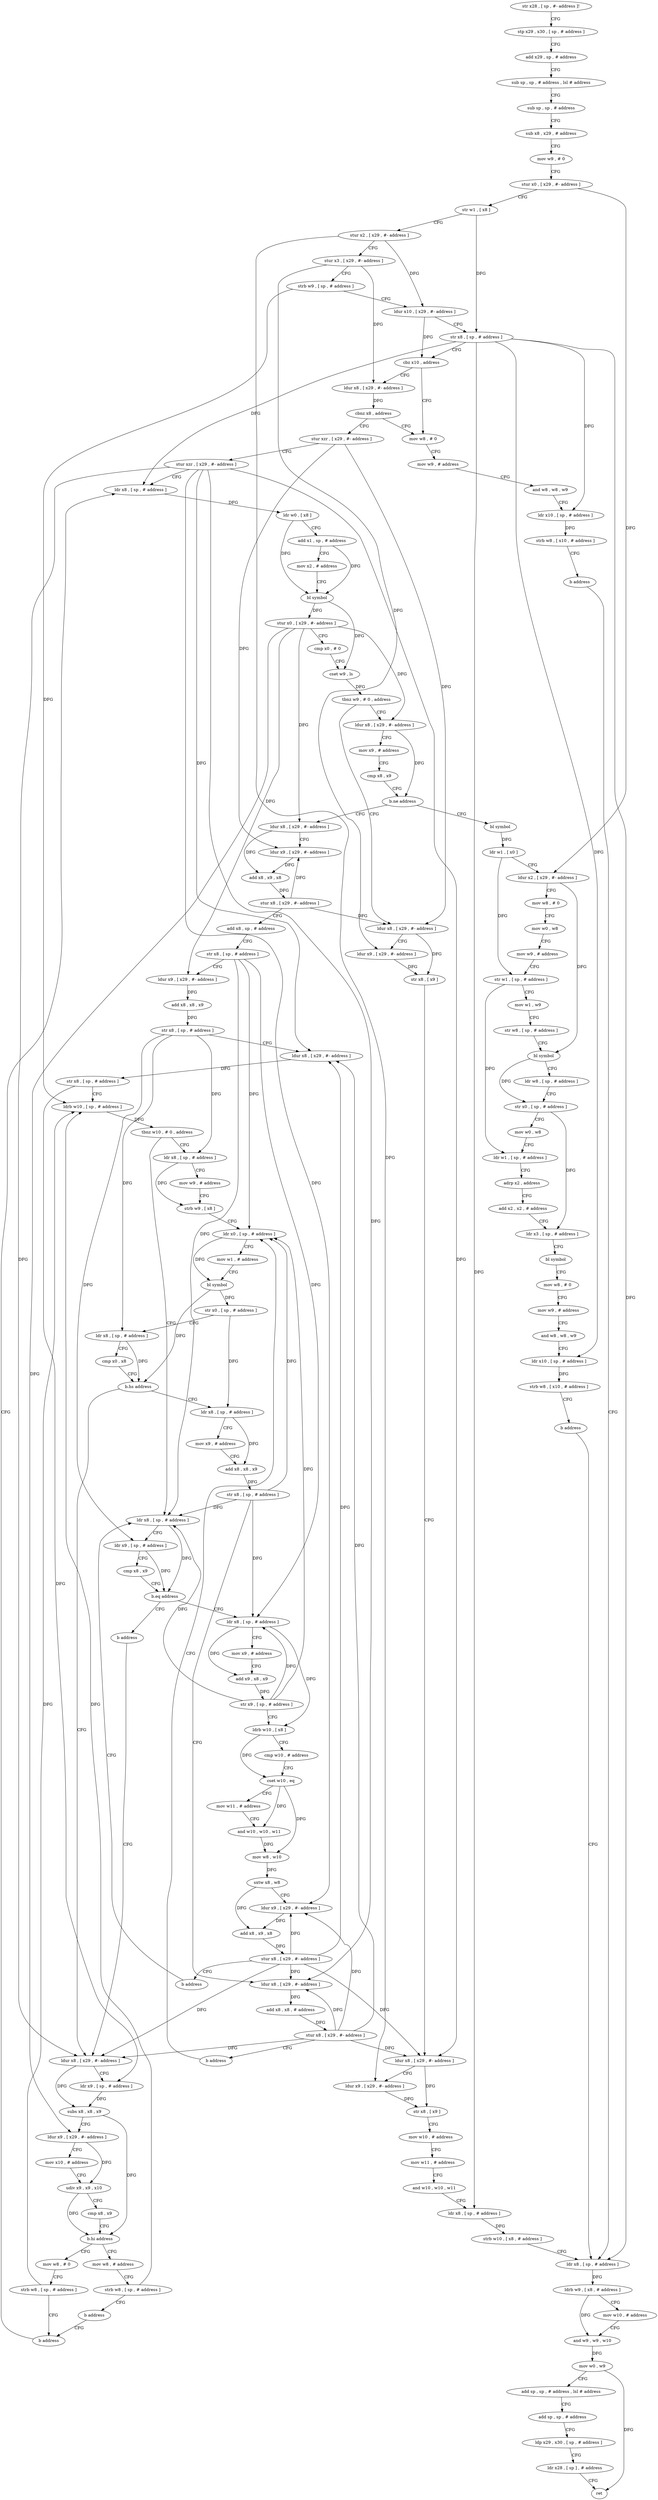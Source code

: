 digraph "func" {
"4210644" [label = "str x28 , [ sp , #- address ]!" ]
"4210648" [label = "stp x29 , x30 , [ sp , # address ]" ]
"4210652" [label = "add x29 , sp , # address" ]
"4210656" [label = "sub sp , sp , # address , lsl # address" ]
"4210660" [label = "sub sp , sp , # address" ]
"4210664" [label = "sub x8 , x29 , # address" ]
"4210668" [label = "mov w9 , # 0" ]
"4210672" [label = "stur x0 , [ x29 , #- address ]" ]
"4210676" [label = "str w1 , [ x8 ]" ]
"4210680" [label = "stur x2 , [ x29 , #- address ]" ]
"4210684" [label = "stur x3 , [ x29 , #- address ]" ]
"4210688" [label = "strb w9 , [ sp , # address ]" ]
"4210692" [label = "ldur x10 , [ x29 , #- address ]" ]
"4210696" [label = "str x8 , [ sp , # address ]" ]
"4210700" [label = "cbz x10 , address" ]
"4210712" [label = "mov w8 , # 0" ]
"4210704" [label = "ldur x8 , [ x29 , #- address ]" ]
"4210716" [label = "mov w9 , # address" ]
"4210720" [label = "and w8 , w8 , w9" ]
"4210724" [label = "ldr x10 , [ sp , # address ]" ]
"4210728" [label = "strb w8 , [ x10 , # address ]" ]
"4210732" [label = "b address" ]
"4211196" [label = "ldr x8 , [ sp , # address ]" ]
"4210708" [label = "cbnz x8 , address" ]
"4210736" [label = "stur xzr , [ x29 , #- address ]" ]
"4211200" [label = "ldrb w9 , [ x8 , # address ]" ]
"4211204" [label = "mov w10 , # address" ]
"4211208" [label = "and w9 , w9 , w10" ]
"4211212" [label = "mov w0 , w9" ]
"4211216" [label = "add sp , sp , # address , lsl # address" ]
"4211220" [label = "add sp , sp , # address" ]
"4211224" [label = "ldp x29 , x30 , [ sp , # address ]" ]
"4211228" [label = "ldr x28 , [ sp ] , # address" ]
"4211232" [label = "ret" ]
"4210740" [label = "stur xzr , [ x29 , #- address ]" ]
"4210744" [label = "ldr x8 , [ sp , # address ]" ]
"4211152" [label = "ldur x8 , [ x29 , #- address ]" ]
"4211156" [label = "ldur x9 , [ x29 , #- address ]" ]
"4211160" [label = "str x8 , [ x9 ]" ]
"4211164" [label = "ldur x8 , [ x29 , #- address ]" ]
"4211168" [label = "ldur x9 , [ x29 , #- address ]" ]
"4211172" [label = "str x8 , [ x9 ]" ]
"4211176" [label = "mov w10 , # address" ]
"4211180" [label = "mov w11 , # address" ]
"4211184" [label = "and w10 , w10 , w11" ]
"4211188" [label = "ldr x8 , [ sp , # address ]" ]
"4211192" [label = "strb w10 , [ x8 , # address ]" ]
"4210780" [label = "ldur x8 , [ x29 , #- address ]" ]
"4210784" [label = "mov x9 , # address" ]
"4210788" [label = "cmp x8 , x9" ]
"4210792" [label = "b.ne address" ]
"4210892" [label = "ldur x8 , [ x29 , #- address ]" ]
"4210796" [label = "bl symbol" ]
"4210896" [label = "ldur x9 , [ x29 , #- address ]" ]
"4210900" [label = "add x8 , x9 , x8" ]
"4210904" [label = "stur x8 , [ x29 , #- address ]" ]
"4210908" [label = "add x8 , sp , # address" ]
"4210912" [label = "str x8 , [ sp , # address ]" ]
"4210916" [label = "ldur x9 , [ x29 , #- address ]" ]
"4210920" [label = "add x8 , x8 , x9" ]
"4210924" [label = "str x8 , [ sp , # address ]" ]
"4210928" [label = "ldur x8 , [ x29 , #- address ]" ]
"4210932" [label = "str x8 , [ sp , # address ]" ]
"4210936" [label = "ldrb w10 , [ sp , # address ]" ]
"4210940" [label = "tbnz w10 , # 0 , address" ]
"4211024" [label = "ldr x8 , [ sp , # address ]" ]
"4210944" [label = "ldr x8 , [ sp , # address ]" ]
"4210800" [label = "ldr w1 , [ x0 ]" ]
"4210804" [label = "ldur x2 , [ x29 , #- address ]" ]
"4210808" [label = "mov w8 , # 0" ]
"4210812" [label = "mov w0 , w8" ]
"4210816" [label = "mov w9 , # address" ]
"4210820" [label = "str w1 , [ sp , # address ]" ]
"4210824" [label = "mov w1 , w9" ]
"4210828" [label = "str w8 , [ sp , # address ]" ]
"4210832" [label = "bl symbol" ]
"4210836" [label = "ldr w8 , [ sp , # address ]" ]
"4210840" [label = "str x0 , [ sp , # address ]" ]
"4210844" [label = "mov w0 , w8" ]
"4210848" [label = "ldr w1 , [ sp , # address ]" ]
"4210852" [label = "adrp x2 , address" ]
"4210856" [label = "add x2 , x2 , # address" ]
"4210860" [label = "ldr x3 , [ sp , # address ]" ]
"4210864" [label = "bl symbol" ]
"4210868" [label = "mov w8 , # 0" ]
"4210872" [label = "mov w9 , # address" ]
"4210876" [label = "and w8 , w8 , w9" ]
"4210880" [label = "ldr x10 , [ sp , # address ]" ]
"4210884" [label = "strb w8 , [ x10 , # address ]" ]
"4210888" [label = "b address" ]
"4211028" [label = "mov w9 , # address" ]
"4211032" [label = "strb w9 , [ x8 ]" ]
"4211036" [label = "ldr x0 , [ sp , # address ]" ]
"4210948" [label = "ldr x9 , [ sp , # address ]" ]
"4210952" [label = "cmp x8 , x9" ]
"4210956" [label = "b.eq address" ]
"4211020" [label = "b address" ]
"4210960" [label = "ldr x8 , [ sp , # address ]" ]
"4211096" [label = "ldur x8 , [ x29 , #- address ]" ]
"4211100" [label = "ldr x9 , [ sp , # address ]" ]
"4211104" [label = "subs x8 , x8 , x9" ]
"4211108" [label = "ldur x9 , [ x29 , #- address ]" ]
"4211112" [label = "mov x10 , # address" ]
"4211116" [label = "udiv x9 , x9 , x10" ]
"4211120" [label = "cmp x8 , x9" ]
"4211124" [label = "b.hi address" ]
"4211140" [label = "mov w8 , # 0" ]
"4211128" [label = "mov w8 , # address" ]
"4211064" [label = "ldr x8 , [ sp , # address ]" ]
"4211068" [label = "mov x9 , # address" ]
"4211072" [label = "add x8 , x8 , x9" ]
"4211076" [label = "str x8 , [ sp , # address ]" ]
"4211080" [label = "ldur x8 , [ x29 , #- address ]" ]
"4211084" [label = "add x8 , x8 , # address" ]
"4211088" [label = "stur x8 , [ x29 , #- address ]" ]
"4211092" [label = "b address" ]
"4210964" [label = "mov x9 , # address" ]
"4210968" [label = "add x9 , x8 , x9" ]
"4210972" [label = "str x9 , [ sp , # address ]" ]
"4210976" [label = "ldrb w10 , [ x8 ]" ]
"4210980" [label = "cmp w10 , # address" ]
"4210984" [label = "cset w10 , eq" ]
"4210988" [label = "mov w11 , # address" ]
"4210992" [label = "and w10 , w10 , w11" ]
"4210996" [label = "mov w8 , w10" ]
"4211000" [label = "sxtw x8 , w8" ]
"4211004" [label = "ldur x9 , [ x29 , #- address ]" ]
"4211008" [label = "add x8 , x9 , x8" ]
"4211012" [label = "stur x8 , [ x29 , #- address ]" ]
"4211016" [label = "b address" ]
"4211144" [label = "strb w8 , [ sp , # address ]" ]
"4211148" [label = "b address" ]
"4211132" [label = "strb w8 , [ sp , # address ]" ]
"4211136" [label = "b address" ]
"4211040" [label = "mov w1 , # address" ]
"4211044" [label = "bl symbol" ]
"4211048" [label = "str x0 , [ sp , # address ]" ]
"4211052" [label = "ldr x8 , [ sp , # address ]" ]
"4211056" [label = "cmp x0 , x8" ]
"4211060" [label = "b.hs address" ]
"4210748" [label = "ldr w0 , [ x8 ]" ]
"4210752" [label = "add x1 , sp , # address" ]
"4210756" [label = "mov x2 , # address" ]
"4210760" [label = "bl symbol" ]
"4210764" [label = "stur x0 , [ x29 , #- address ]" ]
"4210768" [label = "cmp x0 , # 0" ]
"4210772" [label = "cset w9 , ls" ]
"4210776" [label = "tbnz w9 , # 0 , address" ]
"4210644" -> "4210648" [ label = "CFG" ]
"4210648" -> "4210652" [ label = "CFG" ]
"4210652" -> "4210656" [ label = "CFG" ]
"4210656" -> "4210660" [ label = "CFG" ]
"4210660" -> "4210664" [ label = "CFG" ]
"4210664" -> "4210668" [ label = "CFG" ]
"4210668" -> "4210672" [ label = "CFG" ]
"4210672" -> "4210676" [ label = "CFG" ]
"4210672" -> "4210804" [ label = "DFG" ]
"4210676" -> "4210680" [ label = "CFG" ]
"4210676" -> "4210696" [ label = "DFG" ]
"4210680" -> "4210684" [ label = "CFG" ]
"4210680" -> "4210692" [ label = "DFG" ]
"4210680" -> "4211168" [ label = "DFG" ]
"4210684" -> "4210688" [ label = "CFG" ]
"4210684" -> "4210704" [ label = "DFG" ]
"4210684" -> "4211156" [ label = "DFG" ]
"4210688" -> "4210692" [ label = "CFG" ]
"4210688" -> "4210936" [ label = "DFG" ]
"4210692" -> "4210696" [ label = "CFG" ]
"4210692" -> "4210700" [ label = "DFG" ]
"4210696" -> "4210700" [ label = "CFG" ]
"4210696" -> "4210724" [ label = "DFG" ]
"4210696" -> "4211196" [ label = "DFG" ]
"4210696" -> "4210744" [ label = "DFG" ]
"4210696" -> "4211188" [ label = "DFG" ]
"4210696" -> "4210880" [ label = "DFG" ]
"4210700" -> "4210712" [ label = "CFG" ]
"4210700" -> "4210704" [ label = "CFG" ]
"4210712" -> "4210716" [ label = "CFG" ]
"4210704" -> "4210708" [ label = "DFG" ]
"4210716" -> "4210720" [ label = "CFG" ]
"4210720" -> "4210724" [ label = "CFG" ]
"4210724" -> "4210728" [ label = "DFG" ]
"4210728" -> "4210732" [ label = "CFG" ]
"4210732" -> "4211196" [ label = "CFG" ]
"4211196" -> "4211200" [ label = "DFG" ]
"4210708" -> "4210736" [ label = "CFG" ]
"4210708" -> "4210712" [ label = "CFG" ]
"4210736" -> "4210740" [ label = "CFG" ]
"4210736" -> "4211152" [ label = "DFG" ]
"4210736" -> "4210896" [ label = "DFG" ]
"4211200" -> "4211204" [ label = "CFG" ]
"4211200" -> "4211208" [ label = "DFG" ]
"4211204" -> "4211208" [ label = "CFG" ]
"4211208" -> "4211212" [ label = "DFG" ]
"4211212" -> "4211216" [ label = "CFG" ]
"4211212" -> "4211232" [ label = "DFG" ]
"4211216" -> "4211220" [ label = "CFG" ]
"4211220" -> "4211224" [ label = "CFG" ]
"4211224" -> "4211228" [ label = "CFG" ]
"4211228" -> "4211232" [ label = "CFG" ]
"4210740" -> "4210744" [ label = "CFG" ]
"4210740" -> "4211164" [ label = "DFG" ]
"4210740" -> "4210928" [ label = "DFG" ]
"4210740" -> "4211096" [ label = "DFG" ]
"4210740" -> "4211080" [ label = "DFG" ]
"4210740" -> "4211004" [ label = "DFG" ]
"4210744" -> "4210748" [ label = "DFG" ]
"4211152" -> "4211156" [ label = "CFG" ]
"4211152" -> "4211160" [ label = "DFG" ]
"4211156" -> "4211160" [ label = "DFG" ]
"4211160" -> "4211164" [ label = "CFG" ]
"4211164" -> "4211168" [ label = "CFG" ]
"4211164" -> "4211172" [ label = "DFG" ]
"4211168" -> "4211172" [ label = "DFG" ]
"4211172" -> "4211176" [ label = "CFG" ]
"4211176" -> "4211180" [ label = "CFG" ]
"4211180" -> "4211184" [ label = "CFG" ]
"4211184" -> "4211188" [ label = "CFG" ]
"4211188" -> "4211192" [ label = "DFG" ]
"4211192" -> "4211196" [ label = "CFG" ]
"4210780" -> "4210784" [ label = "CFG" ]
"4210780" -> "4210792" [ label = "DFG" ]
"4210784" -> "4210788" [ label = "CFG" ]
"4210788" -> "4210792" [ label = "CFG" ]
"4210792" -> "4210892" [ label = "CFG" ]
"4210792" -> "4210796" [ label = "CFG" ]
"4210892" -> "4210896" [ label = "CFG" ]
"4210892" -> "4210900" [ label = "DFG" ]
"4210796" -> "4210800" [ label = "DFG" ]
"4210896" -> "4210900" [ label = "DFG" ]
"4210900" -> "4210904" [ label = "DFG" ]
"4210904" -> "4210908" [ label = "CFG" ]
"4210904" -> "4211152" [ label = "DFG" ]
"4210904" -> "4210896" [ label = "DFG" ]
"4210908" -> "4210912" [ label = "CFG" ]
"4210912" -> "4210916" [ label = "CFG" ]
"4210912" -> "4210944" [ label = "DFG" ]
"4210912" -> "4211036" [ label = "DFG" ]
"4210912" -> "4210960" [ label = "DFG" ]
"4210916" -> "4210920" [ label = "DFG" ]
"4210920" -> "4210924" [ label = "DFG" ]
"4210924" -> "4210928" [ label = "CFG" ]
"4210924" -> "4211024" [ label = "DFG" ]
"4210924" -> "4210948" [ label = "DFG" ]
"4210924" -> "4211052" [ label = "DFG" ]
"4210928" -> "4210932" [ label = "DFG" ]
"4210932" -> "4210936" [ label = "CFG" ]
"4210932" -> "4211100" [ label = "DFG" ]
"4210936" -> "4210940" [ label = "DFG" ]
"4210940" -> "4211024" [ label = "CFG" ]
"4210940" -> "4210944" [ label = "CFG" ]
"4211024" -> "4211028" [ label = "CFG" ]
"4211024" -> "4211032" [ label = "DFG" ]
"4210944" -> "4210948" [ label = "CFG" ]
"4210944" -> "4210956" [ label = "DFG" ]
"4210800" -> "4210804" [ label = "CFG" ]
"4210800" -> "4210820" [ label = "DFG" ]
"4210804" -> "4210808" [ label = "CFG" ]
"4210804" -> "4210832" [ label = "DFG" ]
"4210808" -> "4210812" [ label = "CFG" ]
"4210812" -> "4210816" [ label = "CFG" ]
"4210816" -> "4210820" [ label = "CFG" ]
"4210820" -> "4210824" [ label = "CFG" ]
"4210820" -> "4210848" [ label = "DFG" ]
"4210824" -> "4210828" [ label = "CFG" ]
"4210828" -> "4210832" [ label = "CFG" ]
"4210832" -> "4210836" [ label = "CFG" ]
"4210832" -> "4210840" [ label = "DFG" ]
"4210836" -> "4210840" [ label = "CFG" ]
"4210840" -> "4210844" [ label = "CFG" ]
"4210840" -> "4210860" [ label = "DFG" ]
"4210844" -> "4210848" [ label = "CFG" ]
"4210848" -> "4210852" [ label = "CFG" ]
"4210852" -> "4210856" [ label = "CFG" ]
"4210856" -> "4210860" [ label = "CFG" ]
"4210860" -> "4210864" [ label = "CFG" ]
"4210864" -> "4210868" [ label = "CFG" ]
"4210868" -> "4210872" [ label = "CFG" ]
"4210872" -> "4210876" [ label = "CFG" ]
"4210876" -> "4210880" [ label = "CFG" ]
"4210880" -> "4210884" [ label = "DFG" ]
"4210884" -> "4210888" [ label = "CFG" ]
"4210888" -> "4211196" [ label = "CFG" ]
"4211028" -> "4211032" [ label = "CFG" ]
"4211032" -> "4211036" [ label = "CFG" ]
"4211036" -> "4211040" [ label = "CFG" ]
"4211036" -> "4211044" [ label = "DFG" ]
"4210948" -> "4210952" [ label = "CFG" ]
"4210948" -> "4210956" [ label = "DFG" ]
"4210952" -> "4210956" [ label = "CFG" ]
"4210956" -> "4211020" [ label = "CFG" ]
"4210956" -> "4210960" [ label = "CFG" ]
"4211020" -> "4211096" [ label = "CFG" ]
"4210960" -> "4210964" [ label = "CFG" ]
"4210960" -> "4210968" [ label = "DFG" ]
"4210960" -> "4210976" [ label = "DFG" ]
"4211096" -> "4211100" [ label = "CFG" ]
"4211096" -> "4211104" [ label = "DFG" ]
"4211100" -> "4211104" [ label = "DFG" ]
"4211104" -> "4211108" [ label = "CFG" ]
"4211104" -> "4211124" [ label = "DFG" ]
"4211108" -> "4211112" [ label = "CFG" ]
"4211108" -> "4211116" [ label = "DFG" ]
"4211112" -> "4211116" [ label = "CFG" ]
"4211116" -> "4211120" [ label = "CFG" ]
"4211116" -> "4211124" [ label = "DFG" ]
"4211120" -> "4211124" [ label = "CFG" ]
"4211124" -> "4211140" [ label = "CFG" ]
"4211124" -> "4211128" [ label = "CFG" ]
"4211140" -> "4211144" [ label = "CFG" ]
"4211128" -> "4211132" [ label = "CFG" ]
"4211064" -> "4211068" [ label = "CFG" ]
"4211064" -> "4211072" [ label = "DFG" ]
"4211068" -> "4211072" [ label = "CFG" ]
"4211072" -> "4211076" [ label = "DFG" ]
"4211076" -> "4211080" [ label = "CFG" ]
"4211076" -> "4210944" [ label = "DFG" ]
"4211076" -> "4211036" [ label = "DFG" ]
"4211076" -> "4210960" [ label = "DFG" ]
"4211080" -> "4211084" [ label = "DFG" ]
"4211084" -> "4211088" [ label = "DFG" ]
"4211088" -> "4211092" [ label = "CFG" ]
"4211088" -> "4211164" [ label = "DFG" ]
"4211088" -> "4210928" [ label = "DFG" ]
"4211088" -> "4211096" [ label = "DFG" ]
"4211088" -> "4211080" [ label = "DFG" ]
"4211088" -> "4211004" [ label = "DFG" ]
"4211092" -> "4211036" [ label = "CFG" ]
"4210964" -> "4210968" [ label = "CFG" ]
"4210968" -> "4210972" [ label = "DFG" ]
"4210972" -> "4210976" [ label = "CFG" ]
"4210972" -> "4210944" [ label = "DFG" ]
"4210972" -> "4211036" [ label = "DFG" ]
"4210972" -> "4210960" [ label = "DFG" ]
"4210976" -> "4210980" [ label = "CFG" ]
"4210976" -> "4210984" [ label = "DFG" ]
"4210980" -> "4210984" [ label = "CFG" ]
"4210984" -> "4210988" [ label = "CFG" ]
"4210984" -> "4210992" [ label = "DFG" ]
"4210984" -> "4210996" [ label = "DFG" ]
"4210988" -> "4210992" [ label = "CFG" ]
"4210992" -> "4210996" [ label = "DFG" ]
"4210996" -> "4211000" [ label = "DFG" ]
"4211000" -> "4211004" [ label = "CFG" ]
"4211000" -> "4211008" [ label = "DFG" ]
"4211004" -> "4211008" [ label = "DFG" ]
"4211008" -> "4211012" [ label = "DFG" ]
"4211012" -> "4211016" [ label = "CFG" ]
"4211012" -> "4211164" [ label = "DFG" ]
"4211012" -> "4210928" [ label = "DFG" ]
"4211012" -> "4211096" [ label = "DFG" ]
"4211012" -> "4211080" [ label = "DFG" ]
"4211012" -> "4211004" [ label = "DFG" ]
"4211016" -> "4210944" [ label = "CFG" ]
"4211144" -> "4211148" [ label = "CFG" ]
"4211144" -> "4210936" [ label = "DFG" ]
"4211148" -> "4210744" [ label = "CFG" ]
"4211132" -> "4211136" [ label = "CFG" ]
"4211132" -> "4210936" [ label = "DFG" ]
"4211136" -> "4211148" [ label = "CFG" ]
"4211040" -> "4211044" [ label = "CFG" ]
"4211044" -> "4211048" [ label = "DFG" ]
"4211044" -> "4211060" [ label = "DFG" ]
"4211048" -> "4211052" [ label = "CFG" ]
"4211048" -> "4211064" [ label = "DFG" ]
"4211052" -> "4211056" [ label = "CFG" ]
"4211052" -> "4211060" [ label = "DFG" ]
"4211056" -> "4211060" [ label = "CFG" ]
"4211060" -> "4211096" [ label = "CFG" ]
"4211060" -> "4211064" [ label = "CFG" ]
"4210748" -> "4210752" [ label = "CFG" ]
"4210748" -> "4210760" [ label = "DFG" ]
"4210752" -> "4210756" [ label = "CFG" ]
"4210752" -> "4210760" [ label = "DFG" ]
"4210756" -> "4210760" [ label = "CFG" ]
"4210760" -> "4210764" [ label = "DFG" ]
"4210760" -> "4210772" [ label = "DFG" ]
"4210764" -> "4210768" [ label = "CFG" ]
"4210764" -> "4210780" [ label = "DFG" ]
"4210764" -> "4210892" [ label = "DFG" ]
"4210764" -> "4210916" [ label = "DFG" ]
"4210764" -> "4211108" [ label = "DFG" ]
"4210768" -> "4210772" [ label = "CFG" ]
"4210772" -> "4210776" [ label = "DFG" ]
"4210776" -> "4211152" [ label = "CFG" ]
"4210776" -> "4210780" [ label = "CFG" ]
}

